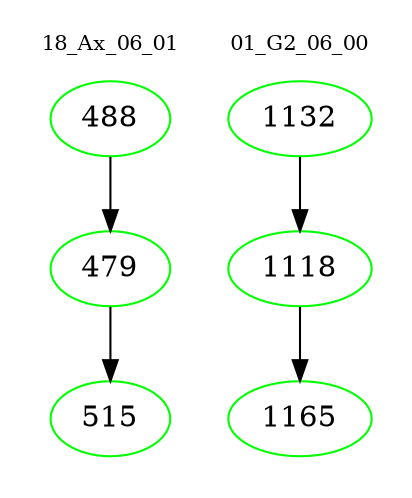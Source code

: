 digraph{
subgraph cluster_0 {
color = white
label = "18_Ax_06_01";
fontsize=10;
T0_488 [label="488", color="green"]
T0_488 -> T0_479 [color="black"]
T0_479 [label="479", color="green"]
T0_479 -> T0_515 [color="black"]
T0_515 [label="515", color="green"]
}
subgraph cluster_1 {
color = white
label = "01_G2_06_00";
fontsize=10;
T1_1132 [label="1132", color="green"]
T1_1132 -> T1_1118 [color="black"]
T1_1118 [label="1118", color="green"]
T1_1118 -> T1_1165 [color="black"]
T1_1165 [label="1165", color="green"]
}
}
